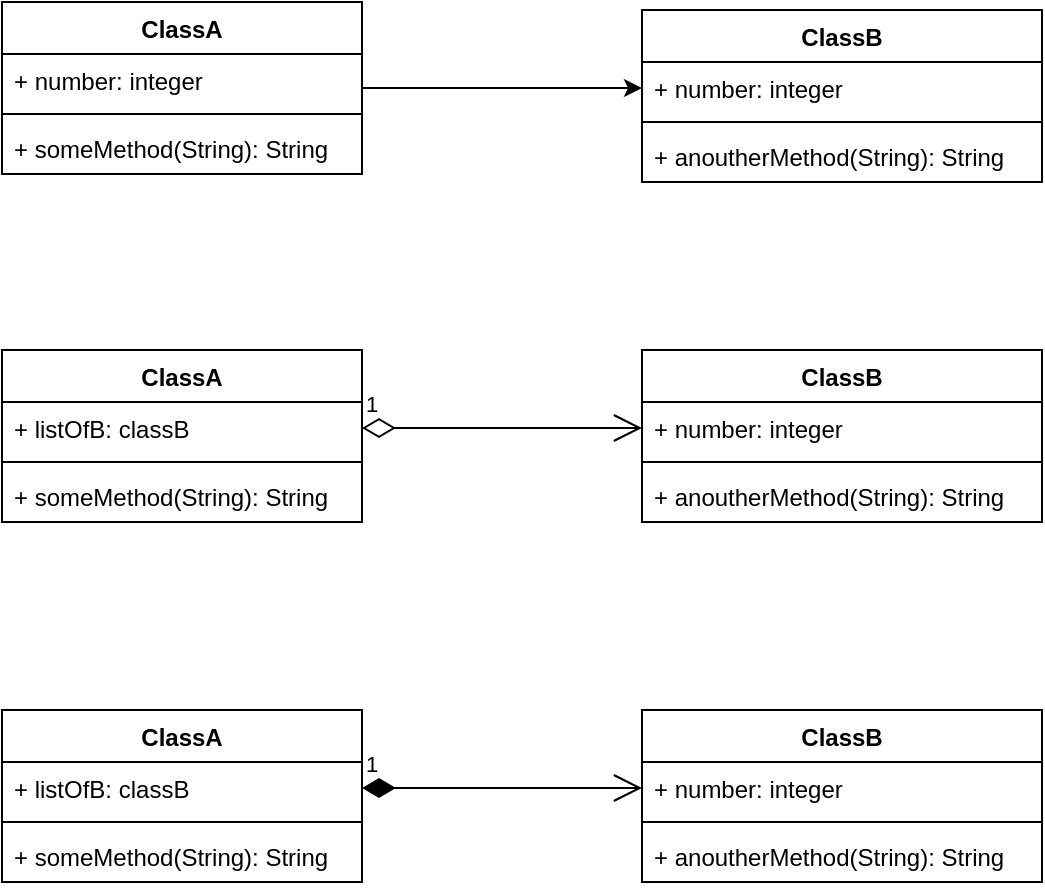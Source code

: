 <mxfile version="13.6.2" type="github">
  <diagram name="Page-1" id="c4acf3e9-155e-7222-9cf6-157b1a14988f">
    <mxGraphModel dx="2062" dy="1124" grid="1" gridSize="10" guides="1" tooltips="1" connect="1" arrows="1" fold="1" page="1" pageScale="1" pageWidth="850" pageHeight="1100" background="#ffffff" math="0" shadow="0">
      <root>
        <mxCell id="0" />
        <mxCell id="1" parent="0" />
        <mxCell id="62Dihu9Ga9pGTKlnTzFX-18" style="edgeStyle=orthogonalEdgeStyle;rounded=0;orthogonalLoop=1;jettySize=auto;html=1;entryX=0;entryY=0.5;entryDx=0;entryDy=0;" edge="1" parent="1" source="62Dihu9Ga9pGTKlnTzFX-1" target="62Dihu9Ga9pGTKlnTzFX-14">
          <mxGeometry relative="1" as="geometry" />
        </mxCell>
        <mxCell id="62Dihu9Ga9pGTKlnTzFX-1" value="ClassA" style="swimlane;fontStyle=1;align=center;verticalAlign=top;childLayout=stackLayout;horizontal=1;startSize=26;horizontalStack=0;resizeParent=1;resizeParentMax=0;resizeLast=0;collapsible=1;marginBottom=0;" vertex="1" parent="1">
          <mxGeometry x="80" y="36" width="180" height="86" as="geometry" />
        </mxCell>
        <mxCell id="62Dihu9Ga9pGTKlnTzFX-2" value="+ number: integer" style="text;strokeColor=none;fillColor=none;align=left;verticalAlign=top;spacingLeft=4;spacingRight=4;overflow=hidden;rotatable=0;points=[[0,0.5],[1,0.5]];portConstraint=eastwest;" vertex="1" parent="62Dihu9Ga9pGTKlnTzFX-1">
          <mxGeometry y="26" width="180" height="26" as="geometry" />
        </mxCell>
        <mxCell id="62Dihu9Ga9pGTKlnTzFX-3" value="" style="line;strokeWidth=1;fillColor=none;align=left;verticalAlign=middle;spacingTop=-1;spacingLeft=3;spacingRight=3;rotatable=0;labelPosition=right;points=[];portConstraint=eastwest;" vertex="1" parent="62Dihu9Ga9pGTKlnTzFX-1">
          <mxGeometry y="52" width="180" height="8" as="geometry" />
        </mxCell>
        <mxCell id="62Dihu9Ga9pGTKlnTzFX-4" value="+ someMethod(String): String" style="text;strokeColor=none;fillColor=none;align=left;verticalAlign=top;spacingLeft=4;spacingRight=4;overflow=hidden;rotatable=0;points=[[0,0.5],[1,0.5]];portConstraint=eastwest;" vertex="1" parent="62Dihu9Ga9pGTKlnTzFX-1">
          <mxGeometry y="60" width="180" height="26" as="geometry" />
        </mxCell>
        <mxCell id="62Dihu9Ga9pGTKlnTzFX-13" value="ClassB" style="swimlane;fontStyle=1;align=center;verticalAlign=top;childLayout=stackLayout;horizontal=1;startSize=26;horizontalStack=0;resizeParent=1;resizeParentMax=0;resizeLast=0;collapsible=1;marginBottom=0;" vertex="1" parent="1">
          <mxGeometry x="400" y="40" width="200" height="86" as="geometry" />
        </mxCell>
        <mxCell id="62Dihu9Ga9pGTKlnTzFX-14" value="+ number: integer" style="text;strokeColor=none;fillColor=none;align=left;verticalAlign=top;spacingLeft=4;spacingRight=4;overflow=hidden;rotatable=0;points=[[0,0.5],[1,0.5]];portConstraint=eastwest;" vertex="1" parent="62Dihu9Ga9pGTKlnTzFX-13">
          <mxGeometry y="26" width="200" height="26" as="geometry" />
        </mxCell>
        <mxCell id="62Dihu9Ga9pGTKlnTzFX-15" value="" style="line;strokeWidth=1;fillColor=none;align=left;verticalAlign=middle;spacingTop=-1;spacingLeft=3;spacingRight=3;rotatable=0;labelPosition=right;points=[];portConstraint=eastwest;" vertex="1" parent="62Dihu9Ga9pGTKlnTzFX-13">
          <mxGeometry y="52" width="200" height="8" as="geometry" />
        </mxCell>
        <mxCell id="62Dihu9Ga9pGTKlnTzFX-16" value="+ anoutherMethod(String): String" style="text;strokeColor=none;fillColor=none;align=left;verticalAlign=top;spacingLeft=4;spacingRight=4;overflow=hidden;rotatable=0;points=[[0,0.5],[1,0.5]];portConstraint=eastwest;" vertex="1" parent="62Dihu9Ga9pGTKlnTzFX-13">
          <mxGeometry y="60" width="200" height="26" as="geometry" />
        </mxCell>
        <mxCell id="62Dihu9Ga9pGTKlnTzFX-21" value="ClassA" style="swimlane;fontStyle=1;align=center;verticalAlign=top;childLayout=stackLayout;horizontal=1;startSize=26;horizontalStack=0;resizeParent=1;resizeParentMax=0;resizeLast=0;collapsible=1;marginBottom=0;" vertex="1" parent="1">
          <mxGeometry x="80" y="210" width="180" height="86" as="geometry" />
        </mxCell>
        <mxCell id="62Dihu9Ga9pGTKlnTzFX-22" value="+ listOfB: classB" style="text;strokeColor=none;fillColor=none;align=left;verticalAlign=top;spacingLeft=4;spacingRight=4;overflow=hidden;rotatable=0;points=[[0,0.5],[1,0.5]];portConstraint=eastwest;" vertex="1" parent="62Dihu9Ga9pGTKlnTzFX-21">
          <mxGeometry y="26" width="180" height="26" as="geometry" />
        </mxCell>
        <mxCell id="62Dihu9Ga9pGTKlnTzFX-23" value="" style="line;strokeWidth=1;fillColor=none;align=left;verticalAlign=middle;spacingTop=-1;spacingLeft=3;spacingRight=3;rotatable=0;labelPosition=right;points=[];portConstraint=eastwest;" vertex="1" parent="62Dihu9Ga9pGTKlnTzFX-21">
          <mxGeometry y="52" width="180" height="8" as="geometry" />
        </mxCell>
        <mxCell id="62Dihu9Ga9pGTKlnTzFX-24" value="+ someMethod(String): String" style="text;strokeColor=none;fillColor=none;align=left;verticalAlign=top;spacingLeft=4;spacingRight=4;overflow=hidden;rotatable=0;points=[[0,0.5],[1,0.5]];portConstraint=eastwest;" vertex="1" parent="62Dihu9Ga9pGTKlnTzFX-21">
          <mxGeometry y="60" width="180" height="26" as="geometry" />
        </mxCell>
        <mxCell id="62Dihu9Ga9pGTKlnTzFX-29" value="1" style="endArrow=open;html=1;endSize=12;startArrow=diamondThin;startSize=14;startFill=0;edgeStyle=orthogonalEdgeStyle;align=left;verticalAlign=bottom;exitX=1;exitY=0.5;exitDx=0;exitDy=0;entryX=0;entryY=0.5;entryDx=0;entryDy=0;" edge="1" parent="1" source="62Dihu9Ga9pGTKlnTzFX-22" target="62Dihu9Ga9pGTKlnTzFX-26">
          <mxGeometry x="-1" y="3" relative="1" as="geometry">
            <mxPoint x="210" y="580" as="sourcePoint" />
            <mxPoint x="370" y="580" as="targetPoint" />
          </mxGeometry>
        </mxCell>
        <mxCell id="62Dihu9Ga9pGTKlnTzFX-25" value="ClassB" style="swimlane;fontStyle=1;align=center;verticalAlign=top;childLayout=stackLayout;horizontal=1;startSize=26;horizontalStack=0;resizeParent=1;resizeParentMax=0;resizeLast=0;collapsible=1;marginBottom=0;" vertex="1" parent="1">
          <mxGeometry x="400" y="210" width="200" height="86" as="geometry" />
        </mxCell>
        <mxCell id="62Dihu9Ga9pGTKlnTzFX-26" value="+ number: integer" style="text;strokeColor=none;fillColor=none;align=left;verticalAlign=top;spacingLeft=4;spacingRight=4;overflow=hidden;rotatable=0;points=[[0,0.5],[1,0.5]];portConstraint=eastwest;" vertex="1" parent="62Dihu9Ga9pGTKlnTzFX-25">
          <mxGeometry y="26" width="200" height="26" as="geometry" />
        </mxCell>
        <mxCell id="62Dihu9Ga9pGTKlnTzFX-27" value="" style="line;strokeWidth=1;fillColor=none;align=left;verticalAlign=middle;spacingTop=-1;spacingLeft=3;spacingRight=3;rotatable=0;labelPosition=right;points=[];portConstraint=eastwest;" vertex="1" parent="62Dihu9Ga9pGTKlnTzFX-25">
          <mxGeometry y="52" width="200" height="8" as="geometry" />
        </mxCell>
        <mxCell id="62Dihu9Ga9pGTKlnTzFX-28" value="+ anoutherMethod(String): String" style="text;strokeColor=none;fillColor=none;align=left;verticalAlign=top;spacingLeft=4;spacingRight=4;overflow=hidden;rotatable=0;points=[[0,0.5],[1,0.5]];portConstraint=eastwest;" vertex="1" parent="62Dihu9Ga9pGTKlnTzFX-25">
          <mxGeometry y="60" width="200" height="26" as="geometry" />
        </mxCell>
        <mxCell id="62Dihu9Ga9pGTKlnTzFX-32" value="ClassA" style="swimlane;fontStyle=1;align=center;verticalAlign=top;childLayout=stackLayout;horizontal=1;startSize=26;horizontalStack=0;resizeParent=1;resizeParentMax=0;resizeLast=0;collapsible=1;marginBottom=0;" vertex="1" parent="1">
          <mxGeometry x="80" y="390" width="180" height="86" as="geometry" />
        </mxCell>
        <mxCell id="62Dihu9Ga9pGTKlnTzFX-33" value="+ listOfB: classB" style="text;strokeColor=none;fillColor=none;align=left;verticalAlign=top;spacingLeft=4;spacingRight=4;overflow=hidden;rotatable=0;points=[[0,0.5],[1,0.5]];portConstraint=eastwest;" vertex="1" parent="62Dihu9Ga9pGTKlnTzFX-32">
          <mxGeometry y="26" width="180" height="26" as="geometry" />
        </mxCell>
        <mxCell id="62Dihu9Ga9pGTKlnTzFX-34" value="" style="line;strokeWidth=1;fillColor=none;align=left;verticalAlign=middle;spacingTop=-1;spacingLeft=3;spacingRight=3;rotatable=0;labelPosition=right;points=[];portConstraint=eastwest;" vertex="1" parent="62Dihu9Ga9pGTKlnTzFX-32">
          <mxGeometry y="52" width="180" height="8" as="geometry" />
        </mxCell>
        <mxCell id="62Dihu9Ga9pGTKlnTzFX-35" value="+ someMethod(String): String" style="text;strokeColor=none;fillColor=none;align=left;verticalAlign=top;spacingLeft=4;spacingRight=4;overflow=hidden;rotatable=0;points=[[0,0.5],[1,0.5]];portConstraint=eastwest;" vertex="1" parent="62Dihu9Ga9pGTKlnTzFX-32">
          <mxGeometry y="60" width="180" height="26" as="geometry" />
        </mxCell>
        <mxCell id="62Dihu9Ga9pGTKlnTzFX-37" value="ClassB" style="swimlane;fontStyle=1;align=center;verticalAlign=top;childLayout=stackLayout;horizontal=1;startSize=26;horizontalStack=0;resizeParent=1;resizeParentMax=0;resizeLast=0;collapsible=1;marginBottom=0;" vertex="1" parent="1">
          <mxGeometry x="400" y="390" width="200" height="86" as="geometry" />
        </mxCell>
        <mxCell id="62Dihu9Ga9pGTKlnTzFX-38" value="+ number: integer" style="text;strokeColor=none;fillColor=none;align=left;verticalAlign=top;spacingLeft=4;spacingRight=4;overflow=hidden;rotatable=0;points=[[0,0.5],[1,0.5]];portConstraint=eastwest;" vertex="1" parent="62Dihu9Ga9pGTKlnTzFX-37">
          <mxGeometry y="26" width="200" height="26" as="geometry" />
        </mxCell>
        <mxCell id="62Dihu9Ga9pGTKlnTzFX-39" value="" style="line;strokeWidth=1;fillColor=none;align=left;verticalAlign=middle;spacingTop=-1;spacingLeft=3;spacingRight=3;rotatable=0;labelPosition=right;points=[];portConstraint=eastwest;" vertex="1" parent="62Dihu9Ga9pGTKlnTzFX-37">
          <mxGeometry y="52" width="200" height="8" as="geometry" />
        </mxCell>
        <mxCell id="62Dihu9Ga9pGTKlnTzFX-40" value="+ anoutherMethod(String): String" style="text;strokeColor=none;fillColor=none;align=left;verticalAlign=top;spacingLeft=4;spacingRight=4;overflow=hidden;rotatable=0;points=[[0,0.5],[1,0.5]];portConstraint=eastwest;" vertex="1" parent="62Dihu9Ga9pGTKlnTzFX-37">
          <mxGeometry y="60" width="200" height="26" as="geometry" />
        </mxCell>
        <mxCell id="62Dihu9Ga9pGTKlnTzFX-41" value="1" style="endArrow=open;html=1;endSize=12;startArrow=diamondThin;startSize=14;startFill=1;edgeStyle=orthogonalEdgeStyle;align=left;verticalAlign=bottom;exitX=1;exitY=0.5;exitDx=0;exitDy=0;entryX=0;entryY=0.5;entryDx=0;entryDy=0;" edge="1" parent="1" source="62Dihu9Ga9pGTKlnTzFX-33" target="62Dihu9Ga9pGTKlnTzFX-38">
          <mxGeometry x="-1" y="3" relative="1" as="geometry">
            <mxPoint x="200" y="640" as="sourcePoint" />
            <mxPoint x="360" y="640" as="targetPoint" />
          </mxGeometry>
        </mxCell>
      </root>
    </mxGraphModel>
  </diagram>
</mxfile>
